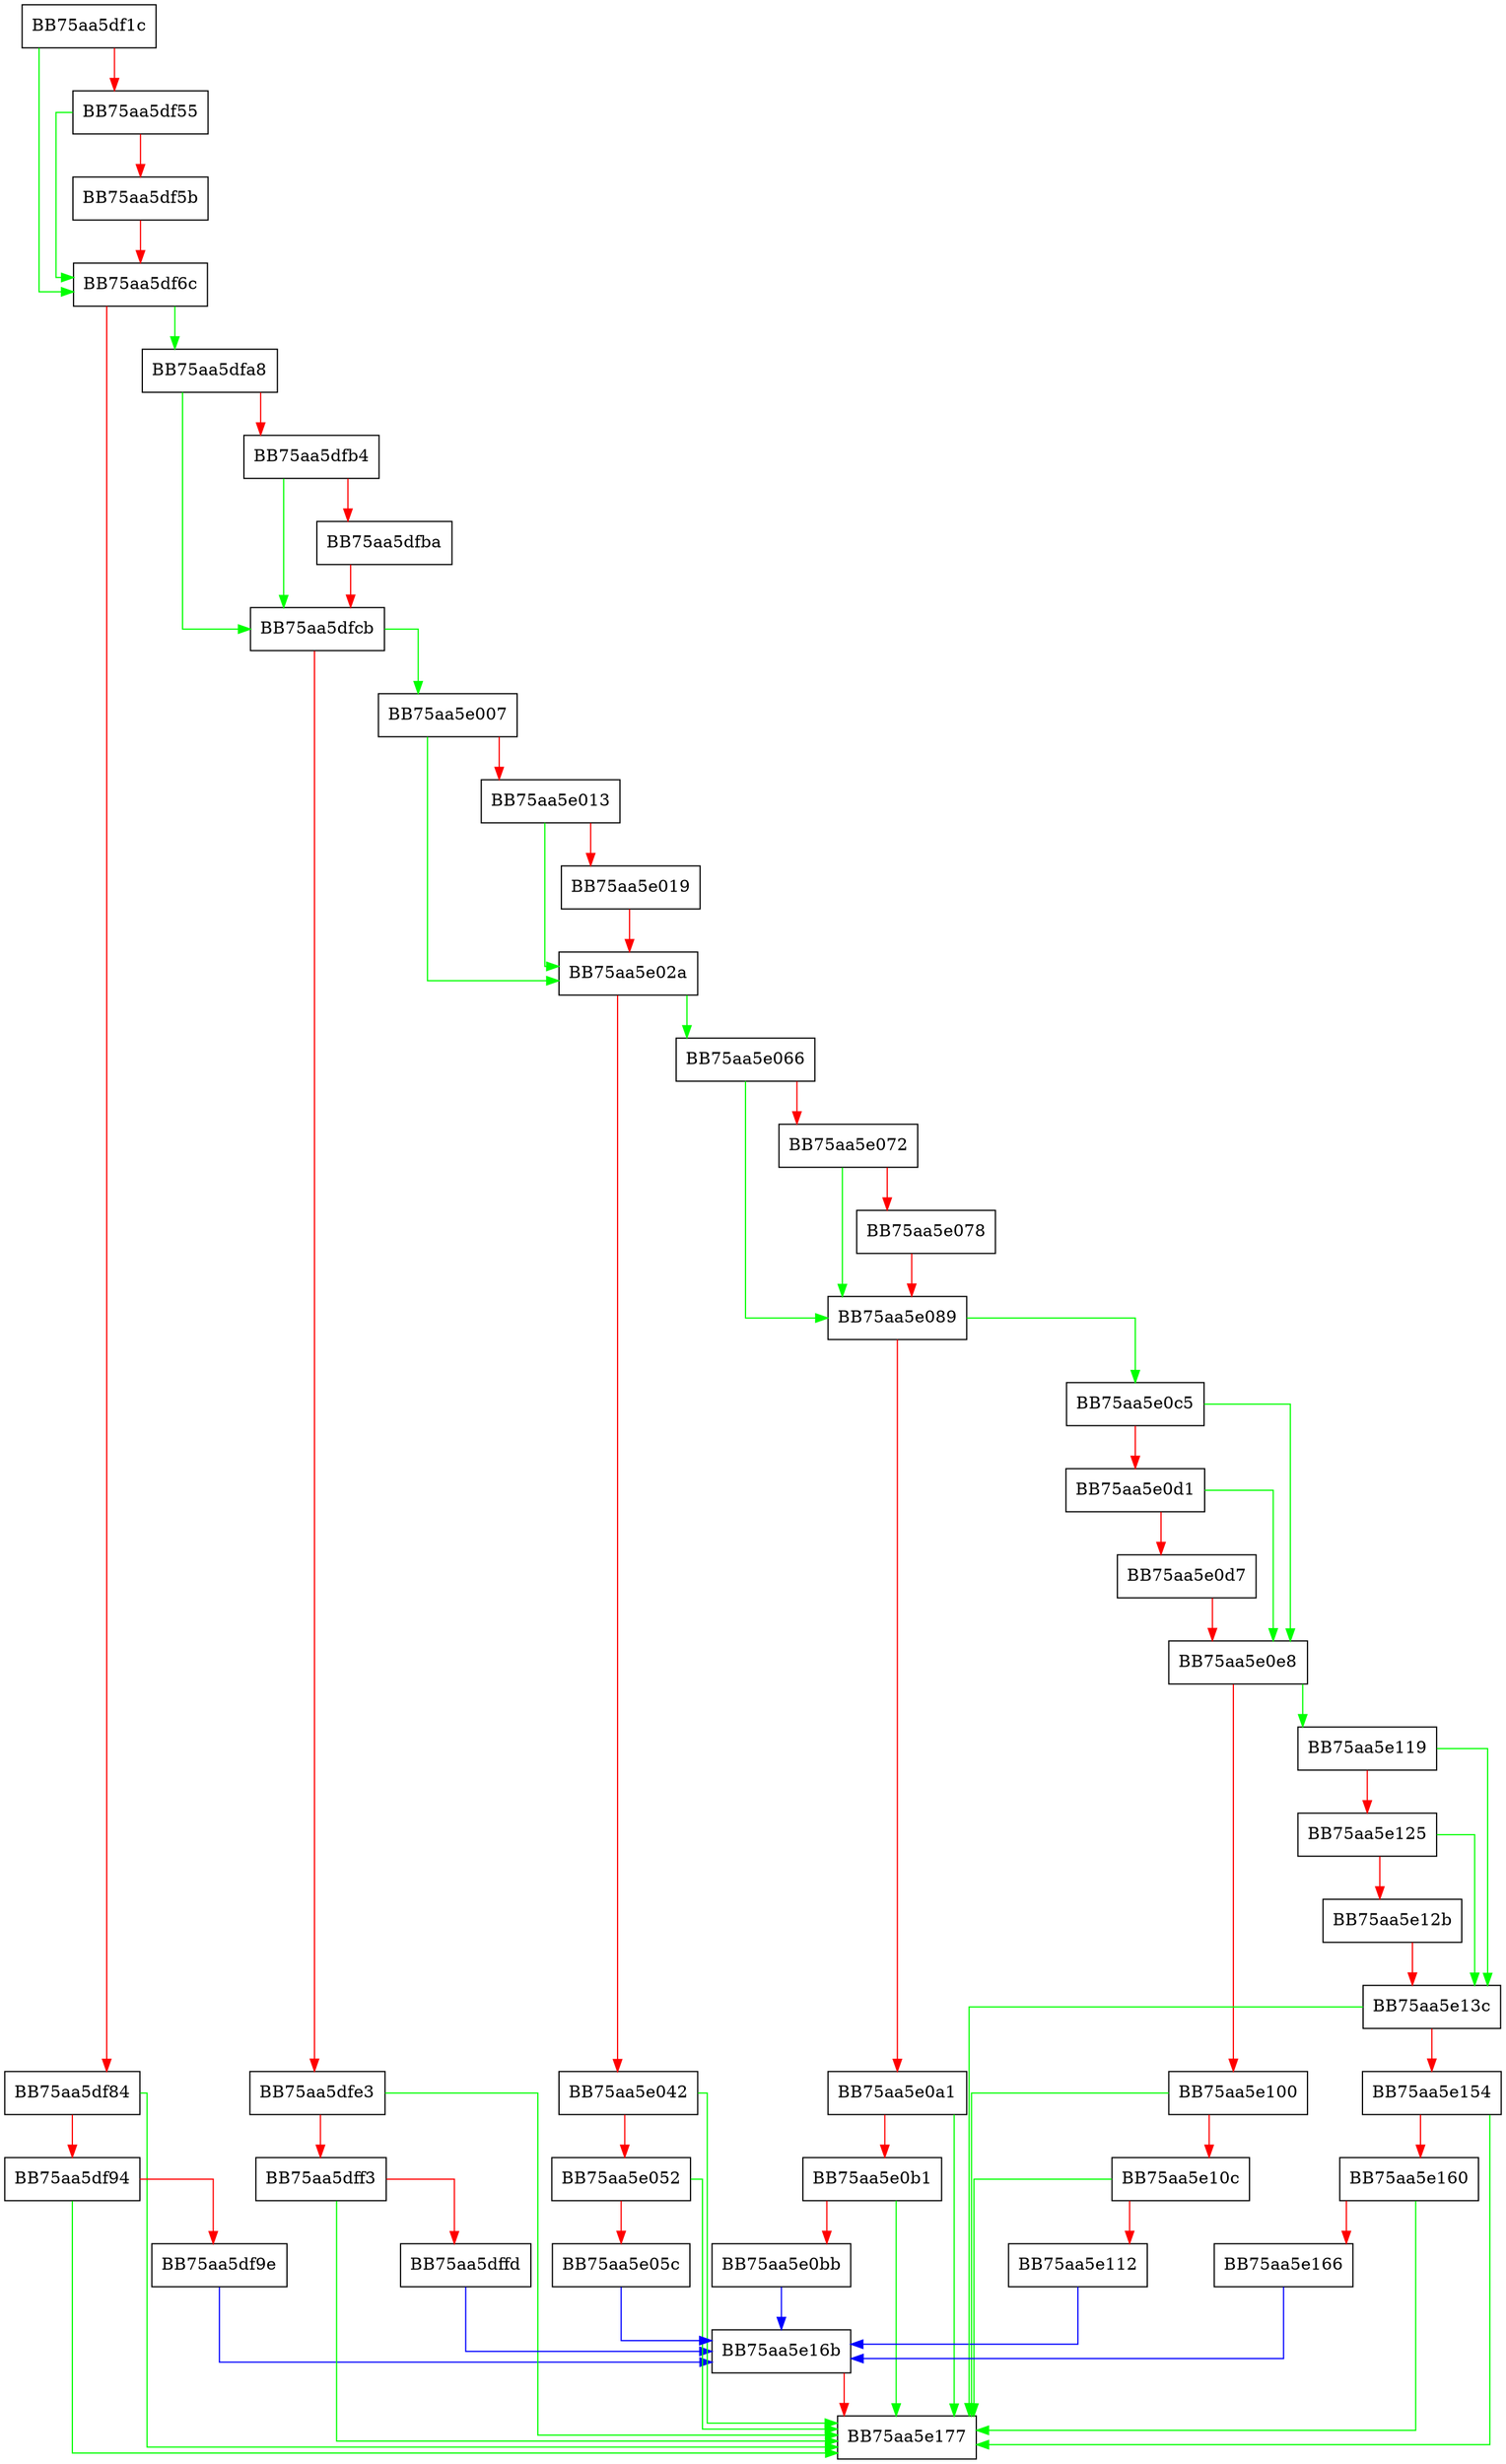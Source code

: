 digraph unpack {
  node [shape="box"];
  graph [splines=ortho];
  BB75aa5df1c -> BB75aa5df6c [color="green"];
  BB75aa5df1c -> BB75aa5df55 [color="red"];
  BB75aa5df55 -> BB75aa5df6c [color="green"];
  BB75aa5df55 -> BB75aa5df5b [color="red"];
  BB75aa5df5b -> BB75aa5df6c [color="red"];
  BB75aa5df6c -> BB75aa5dfa8 [color="green"];
  BB75aa5df6c -> BB75aa5df84 [color="red"];
  BB75aa5df84 -> BB75aa5e177 [color="green"];
  BB75aa5df84 -> BB75aa5df94 [color="red"];
  BB75aa5df94 -> BB75aa5e177 [color="green"];
  BB75aa5df94 -> BB75aa5df9e [color="red"];
  BB75aa5df9e -> BB75aa5e16b [color="blue"];
  BB75aa5dfa8 -> BB75aa5dfcb [color="green"];
  BB75aa5dfa8 -> BB75aa5dfb4 [color="red"];
  BB75aa5dfb4 -> BB75aa5dfcb [color="green"];
  BB75aa5dfb4 -> BB75aa5dfba [color="red"];
  BB75aa5dfba -> BB75aa5dfcb [color="red"];
  BB75aa5dfcb -> BB75aa5e007 [color="green"];
  BB75aa5dfcb -> BB75aa5dfe3 [color="red"];
  BB75aa5dfe3 -> BB75aa5e177 [color="green"];
  BB75aa5dfe3 -> BB75aa5dff3 [color="red"];
  BB75aa5dff3 -> BB75aa5e177 [color="green"];
  BB75aa5dff3 -> BB75aa5dffd [color="red"];
  BB75aa5dffd -> BB75aa5e16b [color="blue"];
  BB75aa5e007 -> BB75aa5e02a [color="green"];
  BB75aa5e007 -> BB75aa5e013 [color="red"];
  BB75aa5e013 -> BB75aa5e02a [color="green"];
  BB75aa5e013 -> BB75aa5e019 [color="red"];
  BB75aa5e019 -> BB75aa5e02a [color="red"];
  BB75aa5e02a -> BB75aa5e066 [color="green"];
  BB75aa5e02a -> BB75aa5e042 [color="red"];
  BB75aa5e042 -> BB75aa5e177 [color="green"];
  BB75aa5e042 -> BB75aa5e052 [color="red"];
  BB75aa5e052 -> BB75aa5e177 [color="green"];
  BB75aa5e052 -> BB75aa5e05c [color="red"];
  BB75aa5e05c -> BB75aa5e16b [color="blue"];
  BB75aa5e066 -> BB75aa5e089 [color="green"];
  BB75aa5e066 -> BB75aa5e072 [color="red"];
  BB75aa5e072 -> BB75aa5e089 [color="green"];
  BB75aa5e072 -> BB75aa5e078 [color="red"];
  BB75aa5e078 -> BB75aa5e089 [color="red"];
  BB75aa5e089 -> BB75aa5e0c5 [color="green"];
  BB75aa5e089 -> BB75aa5e0a1 [color="red"];
  BB75aa5e0a1 -> BB75aa5e177 [color="green"];
  BB75aa5e0a1 -> BB75aa5e0b1 [color="red"];
  BB75aa5e0b1 -> BB75aa5e177 [color="green"];
  BB75aa5e0b1 -> BB75aa5e0bb [color="red"];
  BB75aa5e0bb -> BB75aa5e16b [color="blue"];
  BB75aa5e0c5 -> BB75aa5e0e8 [color="green"];
  BB75aa5e0c5 -> BB75aa5e0d1 [color="red"];
  BB75aa5e0d1 -> BB75aa5e0e8 [color="green"];
  BB75aa5e0d1 -> BB75aa5e0d7 [color="red"];
  BB75aa5e0d7 -> BB75aa5e0e8 [color="red"];
  BB75aa5e0e8 -> BB75aa5e119 [color="green"];
  BB75aa5e0e8 -> BB75aa5e100 [color="red"];
  BB75aa5e100 -> BB75aa5e177 [color="green"];
  BB75aa5e100 -> BB75aa5e10c [color="red"];
  BB75aa5e10c -> BB75aa5e177 [color="green"];
  BB75aa5e10c -> BB75aa5e112 [color="red"];
  BB75aa5e112 -> BB75aa5e16b [color="blue"];
  BB75aa5e119 -> BB75aa5e13c [color="green"];
  BB75aa5e119 -> BB75aa5e125 [color="red"];
  BB75aa5e125 -> BB75aa5e13c [color="green"];
  BB75aa5e125 -> BB75aa5e12b [color="red"];
  BB75aa5e12b -> BB75aa5e13c [color="red"];
  BB75aa5e13c -> BB75aa5e177 [color="green"];
  BB75aa5e13c -> BB75aa5e154 [color="red"];
  BB75aa5e154 -> BB75aa5e177 [color="green"];
  BB75aa5e154 -> BB75aa5e160 [color="red"];
  BB75aa5e160 -> BB75aa5e177 [color="green"];
  BB75aa5e160 -> BB75aa5e166 [color="red"];
  BB75aa5e166 -> BB75aa5e16b [color="blue"];
  BB75aa5e16b -> BB75aa5e177 [color="red"];
}